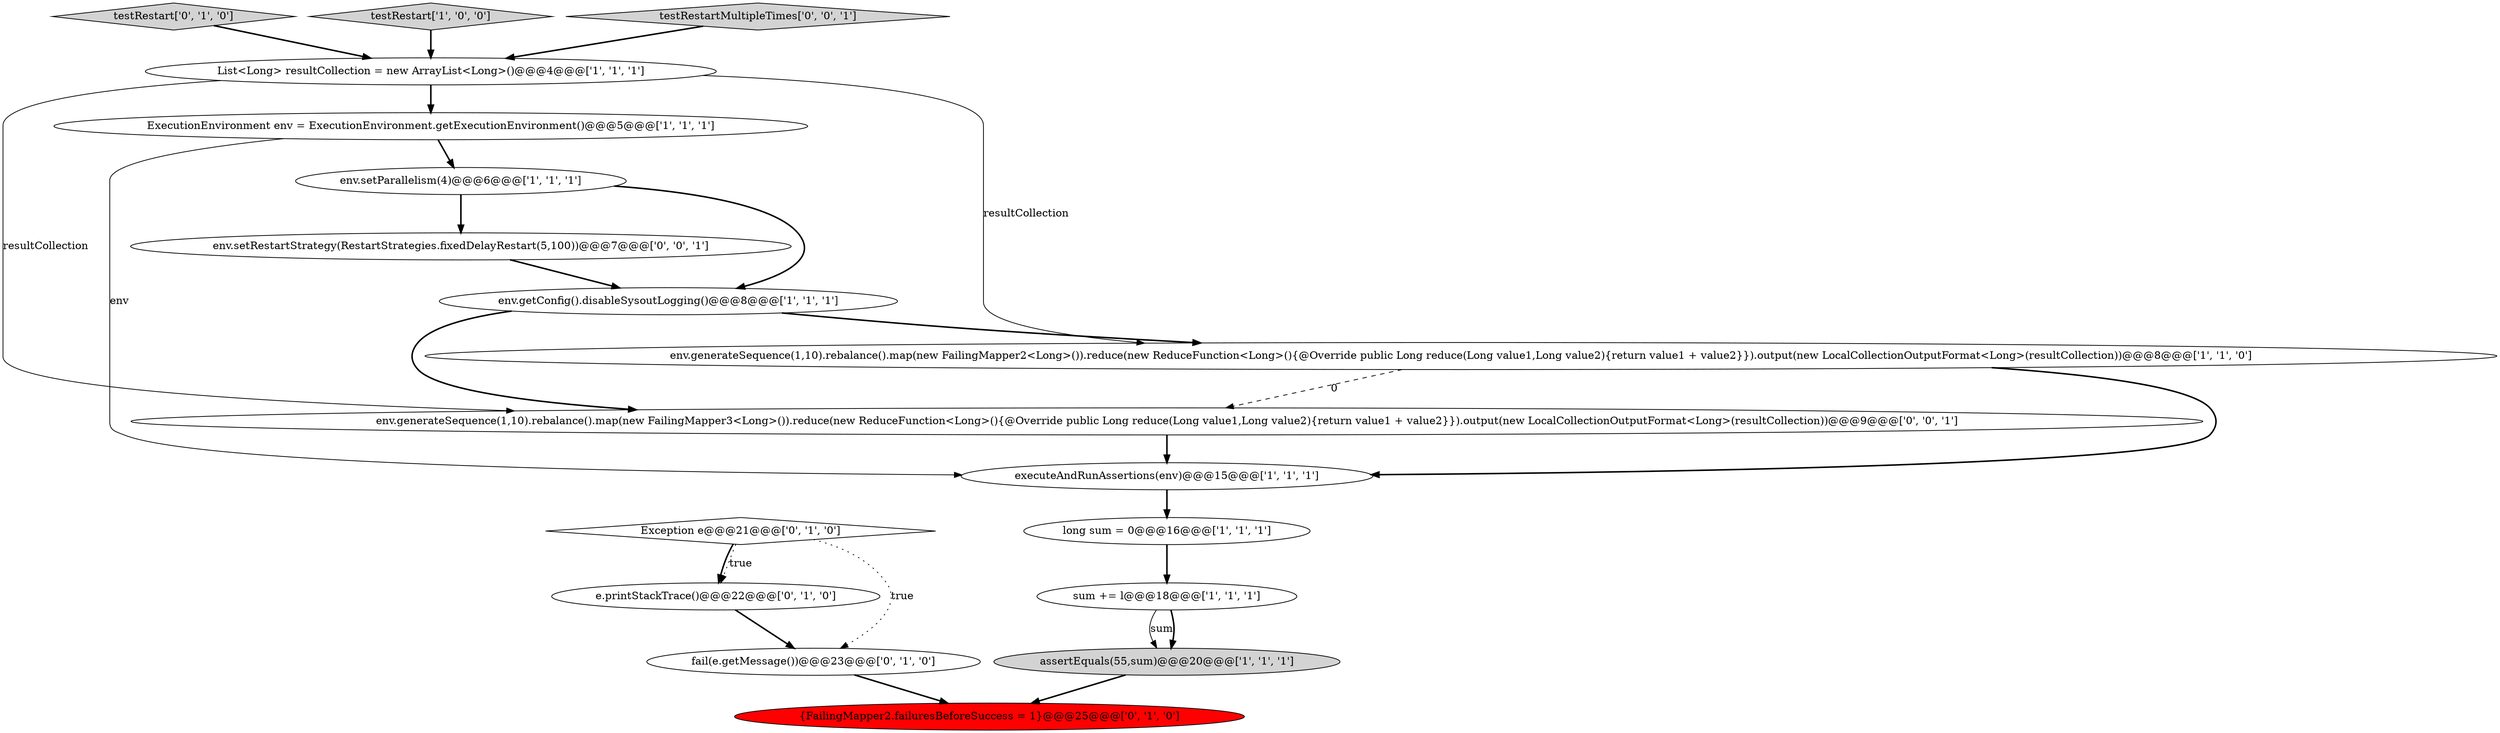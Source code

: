 digraph {
9 [style = filled, label = "executeAndRunAssertions(env)@@@15@@@['1', '1', '1']", fillcolor = white, shape = ellipse image = "AAA0AAABBB1BBB"];
2 [style = filled, label = "env.getConfig().disableSysoutLogging()@@@8@@@['1', '1', '1']", fillcolor = white, shape = ellipse image = "AAA0AAABBB1BBB"];
11 [style = filled, label = "testRestart['0', '1', '0']", fillcolor = lightgray, shape = diamond image = "AAA0AAABBB2BBB"];
12 [style = filled, label = "fail(e.getMessage())@@@23@@@['0', '1', '0']", fillcolor = white, shape = ellipse image = "AAA0AAABBB2BBB"];
6 [style = filled, label = "testRestart['1', '0', '0']", fillcolor = lightgray, shape = diamond image = "AAA0AAABBB1BBB"];
15 [style = filled, label = "testRestartMultipleTimes['0', '0', '1']", fillcolor = lightgray, shape = diamond image = "AAA0AAABBB3BBB"];
0 [style = filled, label = "List<Long> resultCollection = new ArrayList<Long>()@@@4@@@['1', '1', '1']", fillcolor = white, shape = ellipse image = "AAA0AAABBB1BBB"];
8 [style = filled, label = "ExecutionEnvironment env = ExecutionEnvironment.getExecutionEnvironment()@@@5@@@['1', '1', '1']", fillcolor = white, shape = ellipse image = "AAA0AAABBB1BBB"];
14 [style = filled, label = "Exception e@@@21@@@['0', '1', '0']", fillcolor = white, shape = diamond image = "AAA0AAABBB2BBB"];
16 [style = filled, label = "env.setRestartStrategy(RestartStrategies.fixedDelayRestart(5,100))@@@7@@@['0', '0', '1']", fillcolor = white, shape = ellipse image = "AAA0AAABBB3BBB"];
4 [style = filled, label = "assertEquals(55,sum)@@@20@@@['1', '1', '1']", fillcolor = lightgray, shape = ellipse image = "AAA0AAABBB1BBB"];
1 [style = filled, label = "env.generateSequence(1,10).rebalance().map(new FailingMapper2<Long>()).reduce(new ReduceFunction<Long>(){@Override public Long reduce(Long value1,Long value2){return value1 + value2}}).output(new LocalCollectionOutputFormat<Long>(resultCollection))@@@8@@@['1', '1', '0']", fillcolor = white, shape = ellipse image = "AAA0AAABBB1BBB"];
7 [style = filled, label = "env.setParallelism(4)@@@6@@@['1', '1', '1']", fillcolor = white, shape = ellipse image = "AAA0AAABBB1BBB"];
10 [style = filled, label = "{FailingMapper2.failuresBeforeSuccess = 1}@@@25@@@['0', '1', '0']", fillcolor = red, shape = ellipse image = "AAA1AAABBB2BBB"];
13 [style = filled, label = "e.printStackTrace()@@@22@@@['0', '1', '0']", fillcolor = white, shape = ellipse image = "AAA0AAABBB2BBB"];
17 [style = filled, label = "env.generateSequence(1,10).rebalance().map(new FailingMapper3<Long>()).reduce(new ReduceFunction<Long>(){@Override public Long reduce(Long value1,Long value2){return value1 + value2}}).output(new LocalCollectionOutputFormat<Long>(resultCollection))@@@9@@@['0', '0', '1']", fillcolor = white, shape = ellipse image = "AAA0AAABBB3BBB"];
3 [style = filled, label = "sum += l@@@18@@@['1', '1', '1']", fillcolor = white, shape = ellipse image = "AAA0AAABBB1BBB"];
5 [style = filled, label = "long sum = 0@@@16@@@['1', '1', '1']", fillcolor = white, shape = ellipse image = "AAA0AAABBB1BBB"];
2->17 [style = bold, label=""];
5->3 [style = bold, label=""];
4->10 [style = bold, label=""];
14->12 [style = dotted, label="true"];
2->1 [style = bold, label=""];
17->9 [style = bold, label=""];
3->4 [style = solid, label="sum"];
0->17 [style = solid, label="resultCollection"];
6->0 [style = bold, label=""];
0->1 [style = solid, label="resultCollection"];
16->2 [style = bold, label=""];
3->4 [style = bold, label=""];
14->13 [style = dotted, label="true"];
1->9 [style = bold, label=""];
8->7 [style = bold, label=""];
12->10 [style = bold, label=""];
11->0 [style = bold, label=""];
13->12 [style = bold, label=""];
1->17 [style = dashed, label="0"];
7->2 [style = bold, label=""];
15->0 [style = bold, label=""];
7->16 [style = bold, label=""];
8->9 [style = solid, label="env"];
0->8 [style = bold, label=""];
9->5 [style = bold, label=""];
14->13 [style = bold, label=""];
}
